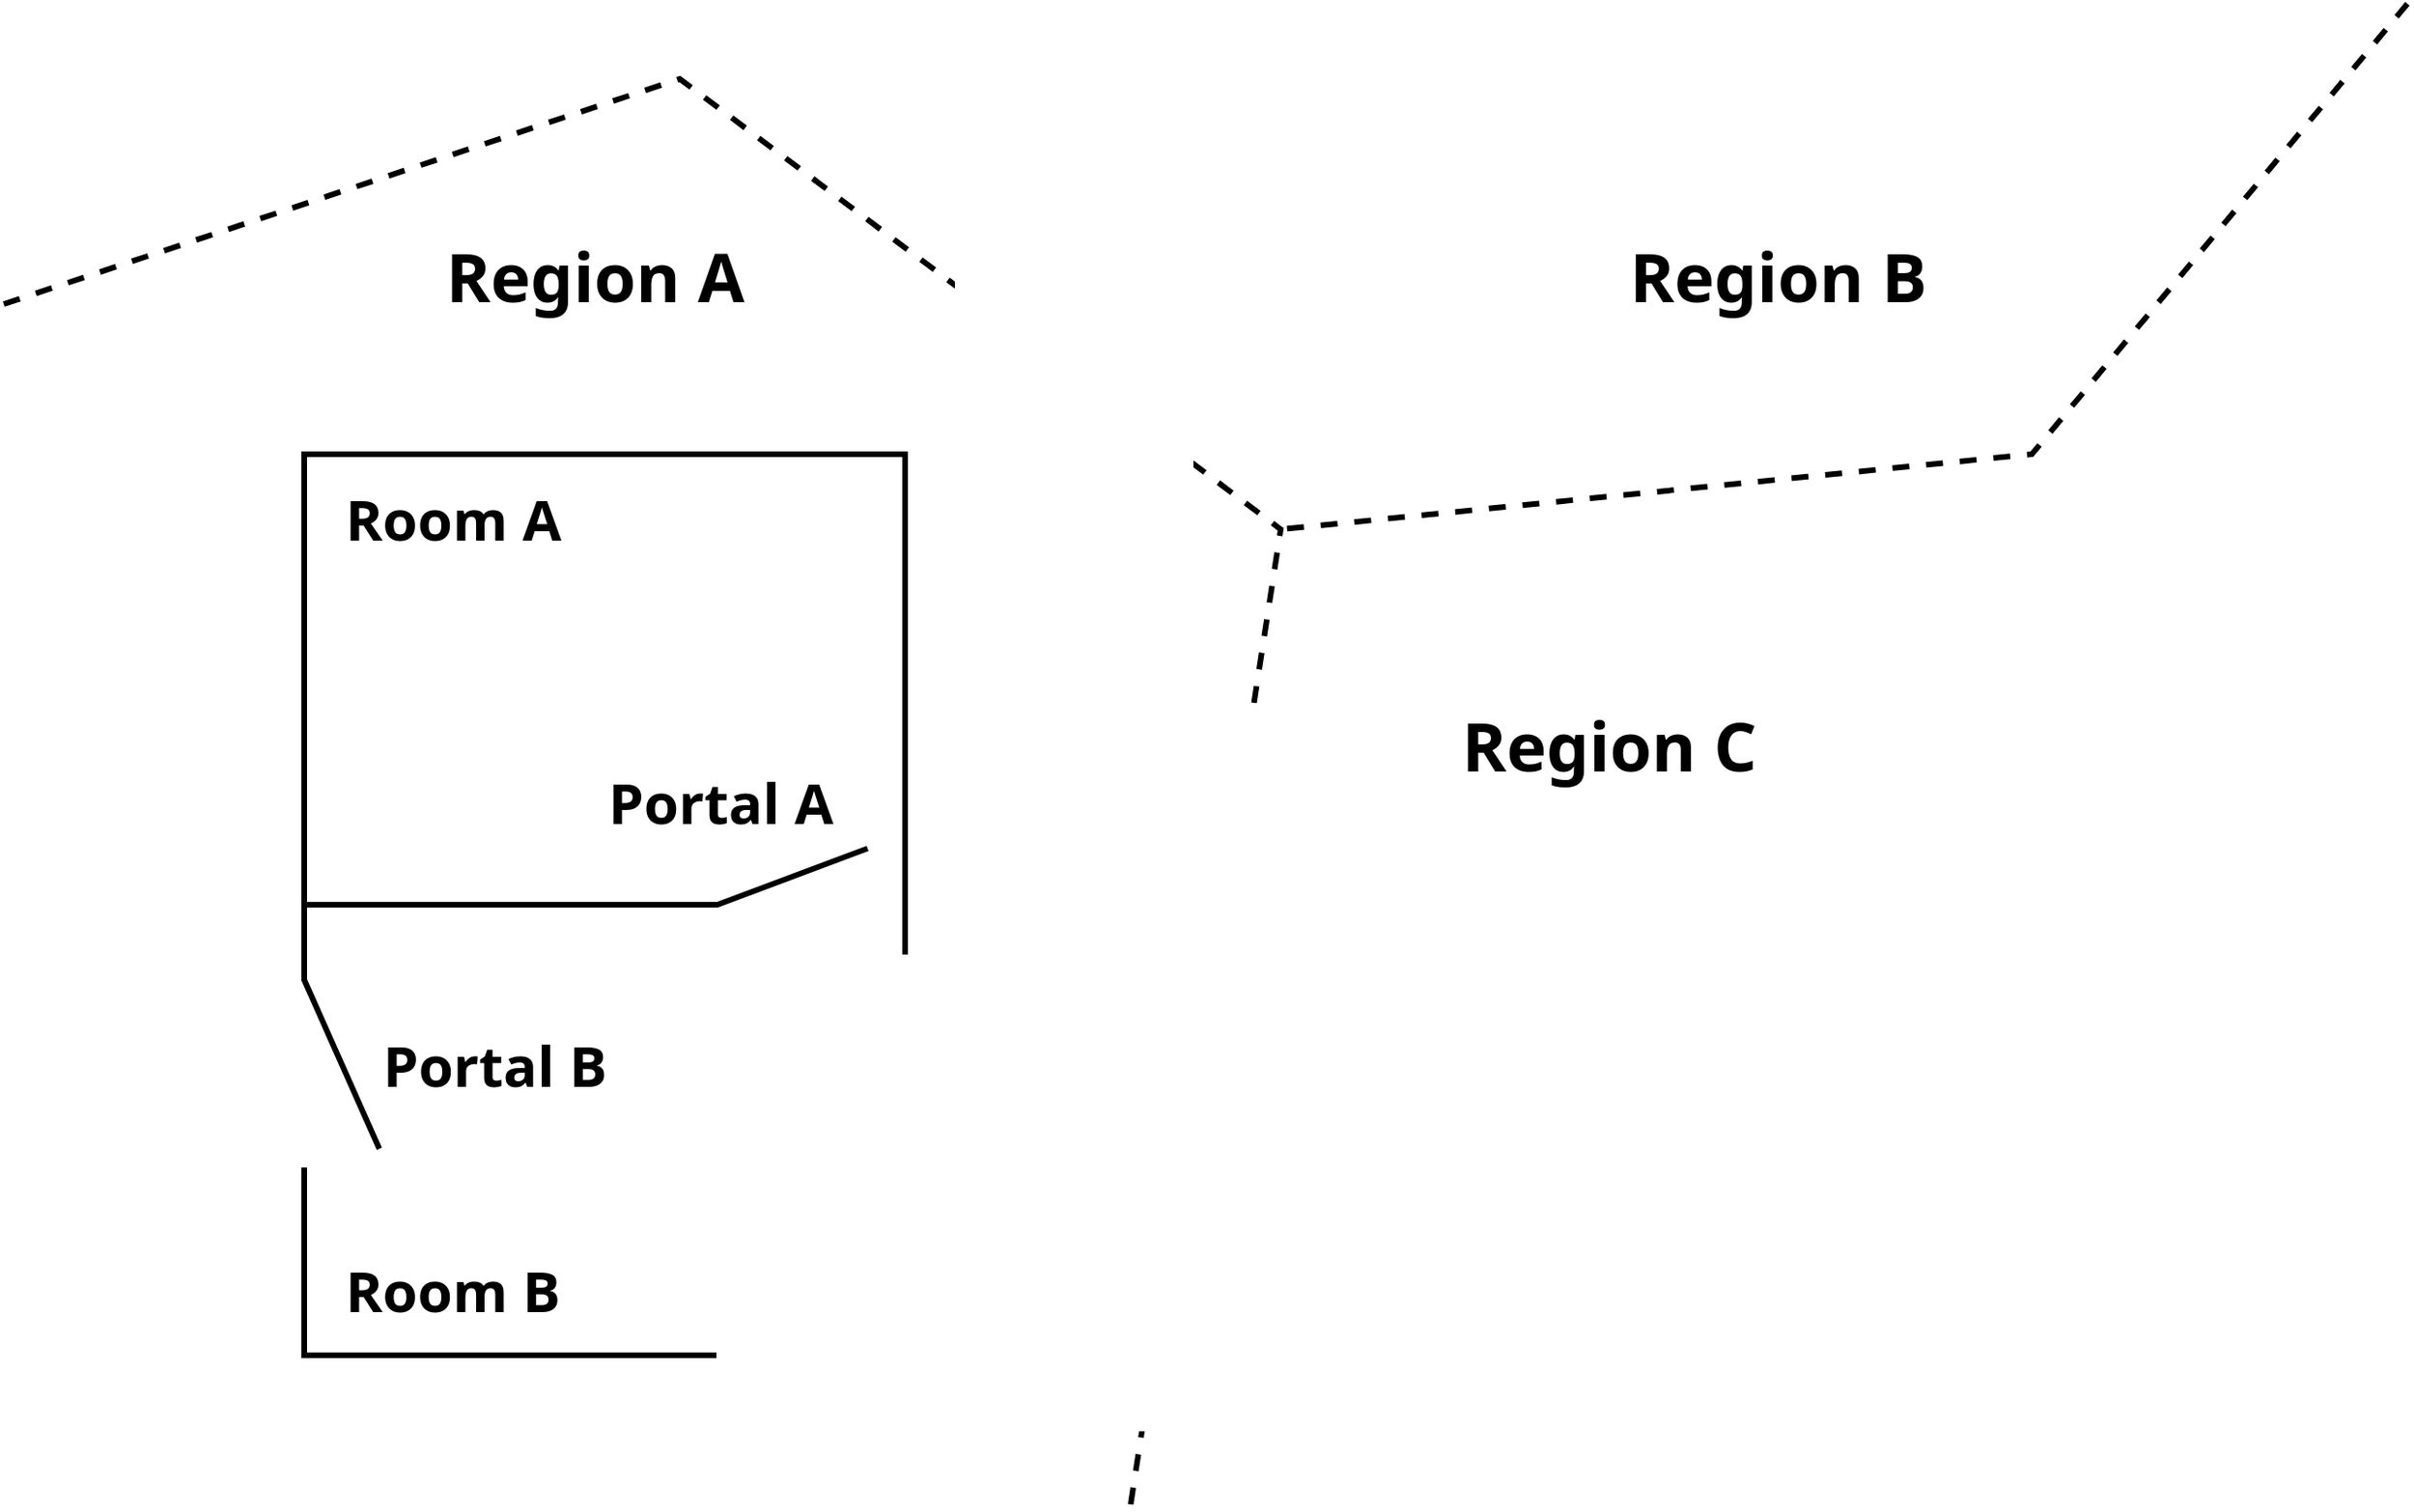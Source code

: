 <mxfile version="26.0.11">
  <diagram name="Page-1" id="lq0GwR5uF42vUFGPrrZK">
    <mxGraphModel dx="2074" dy="1121" grid="1" gridSize="10" guides="0" tooltips="1" connect="0" arrows="0" fold="1" page="1" pageScale="1" pageWidth="1920" pageHeight="1080" math="0" shadow="0">
      <root>
        <mxCell id="0" />
        <mxCell id="1" parent="0" />
        <mxCell id="lffYPvys2TkUN1hD1_hh-1" value="" style="endArrow=none;html=1;rounded=0;strokeWidth=3;dashed=1;" parent="1" edge="1">
          <mxGeometry width="50" height="50" relative="1" as="geometry">
            <mxPoint x="320" y="360" as="sourcePoint" />
            <mxPoint x="920" y="1000" as="targetPoint" />
            <Array as="points">
              <mxPoint x="680" y="240" />
              <mxPoint x="1000" y="480" />
            </Array>
          </mxGeometry>
        </mxCell>
        <mxCell id="lffYPvys2TkUN1hD1_hh-2" value="" style="endArrow=none;html=1;rounded=0;strokeWidth=3;dashed=1;" parent="1" edge="1">
          <mxGeometry width="50" height="50" relative="1" as="geometry">
            <mxPoint x="1600" y="200" as="sourcePoint" />
            <mxPoint x="1000" y="480" as="targetPoint" />
            <Array as="points">
              <mxPoint x="1400" y="440" />
            </Array>
          </mxGeometry>
        </mxCell>
        <mxCell id="lffYPvys2TkUN1hD1_hh-3" value="Region A" style="text;html=1;align=center;verticalAlign=middle;whiteSpace=wrap;rounded=0;fontFamily=Noto Sans;fontSource=https%3A%2F%2Ffonts.googleapis.com%2Fcss%3Ffamily%3DNoto%2BSans;fontSize=36;fontStyle=1" parent="1" vertex="1">
          <mxGeometry x="530" y="320" width="210" height="50" as="geometry" />
        </mxCell>
        <mxCell id="lffYPvys2TkUN1hD1_hh-5" value="Region B" style="text;html=1;align=center;verticalAlign=middle;whiteSpace=wrap;rounded=0;fontFamily=Noto Sans;fontSource=https%3A%2F%2Ffonts.googleapis.com%2Fcss%3Ffamily%3DNoto%2BSans;fontSize=36;fontStyle=1" parent="1" vertex="1">
          <mxGeometry x="1160" y="320" width="210" height="50" as="geometry" />
        </mxCell>
        <mxCell id="lffYPvys2TkUN1hD1_hh-6" value="Region C" style="text;html=1;align=center;verticalAlign=middle;whiteSpace=wrap;rounded=0;fontFamily=Noto Sans;fontSource=https%3A%2F%2Ffonts.googleapis.com%2Fcss%3Ffamily%3DNoto%2BSans;fontSize=36;fontStyle=1" parent="1" vertex="1">
          <mxGeometry x="1070" y="570" width="210" height="50" as="geometry" />
        </mxCell>
        <mxCell id="lffYPvys2TkUN1hD1_hh-7" value="" style="endArrow=none;html=1;rounded=0;strokeWidth=3;" parent="1" edge="1">
          <mxGeometry width="50" height="50" relative="1" as="geometry">
            <mxPoint x="520" y="810" as="sourcePoint" />
            <mxPoint x="480" y="820" as="targetPoint" />
            <Array as="points">
              <mxPoint x="480" y="720" />
              <mxPoint x="480" y="440" />
              <mxPoint x="800" y="440" />
              <mxPoint x="800" y="920" />
              <mxPoint x="480" y="920" />
            </Array>
          </mxGeometry>
        </mxCell>
        <mxCell id="lffYPvys2TkUN1hD1_hh-8" value="" style="endArrow=none;html=1;rounded=0;strokeWidth=3;" parent="1" edge="1">
          <mxGeometry width="50" height="50" relative="1" as="geometry">
            <mxPoint x="480" y="680" as="sourcePoint" />
            <mxPoint x="780" y="650" as="targetPoint" />
            <Array as="points">
              <mxPoint x="700" y="680" />
            </Array>
          </mxGeometry>
        </mxCell>
        <mxCell id="lffYPvys2TkUN1hD1_hh-9" value="Room A" style="text;html=1;align=left;verticalAlign=middle;whiteSpace=wrap;rounded=0;fontFamily=Noto Sans;fontSource=https%3A%2F%2Ffonts.googleapis.com%2Fcss%3Ffamily%3DNoto%2BSans;fontSize=30;fontStyle=1" parent="1" vertex="1">
          <mxGeometry x="500" y="459" width="160" height="30" as="geometry" />
        </mxCell>
        <mxCell id="lffYPvys2TkUN1hD1_hh-10" value="Room B" style="text;html=1;align=left;verticalAlign=middle;whiteSpace=wrap;rounded=0;fontFamily=Noto Sans;fontSource=https%3A%2F%2Ffonts.googleapis.com%2Fcss%3Ffamily%3DNoto%2BSans;fontSize=30;fontStyle=1" parent="1" vertex="1">
          <mxGeometry x="500" y="870" width="160" height="30" as="geometry" />
        </mxCell>
        <mxCell id="lffYPvys2TkUN1hD1_hh-11" value="Portal A" style="text;html=1;align=left;verticalAlign=middle;whiteSpace=wrap;rounded=0;fontFamily=Noto Sans;fontSource=https%3A%2F%2Ffonts.googleapis.com%2Fcss%3Ffamily%3DNoto%2BSans;fontSize=30;fontStyle=1" parent="1" vertex="1">
          <mxGeometry x="640" y="610" width="160" height="30" as="geometry" />
        </mxCell>
        <mxCell id="lffYPvys2TkUN1hD1_hh-12" value="Portal B" style="text;html=1;align=left;verticalAlign=middle;whiteSpace=wrap;rounded=0;fontFamily=Noto Sans;fontSource=https%3A%2F%2Ffonts.googleapis.com%2Fcss%3Ffamily%3DNoto%2BSans;fontSize=30;fontStyle=1" parent="1" vertex="1">
          <mxGeometry x="520" y="750" width="160" height="30" as="geometry" />
        </mxCell>
      </root>
    </mxGraphModel>
  </diagram>
</mxfile>
